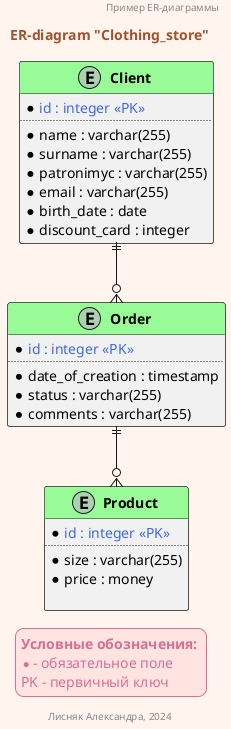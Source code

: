 @startuml Library_ER_Diagram
'Автор: Лисняк А.В. (aleksandra.lisnyak@mail.ru)

!function $autogenerated($a)
!return "<color:RoyalBlue>" + $a + " << PK>></color>"
!endfunction

!function $setBold($a)
!return "<b>" + $a + " </b>"
!endfunction

skinparam BackgroundColor SeaShell
skinparam LegendBackgroundColor MistyRose
skinparam LegendBorderColor PaleVioletRed
skinparam LegendFontColor PaleVioletRed

skinparam Class {
    HeaderBackgroundColor PaleGreen
}

skinparam TitleFontColor Sienna

Header Пример ER-диаграммы
Title ER-diagram "Clothing_store"

entity "$setBold("Client")" as client {
    * $autogenerated("id : integer")
    ..
    * name : varchar(255)
    * surname : varchar(255)
    * patronimyc : varchar(255)
    * email : varchar(255)
    * birth_date : date
    * discount_card : integer
}

entity "$setBold("Product")" as product {
    * $autogenerated("id : integer")
    ..
    * size : varchar(255) 
    * price : money
    
}

entity "$setBold("Order")" as order {
    * $autogenerated("id : integer")
    ..
    * date_of_creation : timestamp
    * status : varchar(255)
    * comments : varchar(255)
}




client ||--o{ order
order ||--o{ product



legend right
$setBold("Условные обозначения:")
* - обязательное поле
PK - первичный ключ
end legend

footer Лисняк Александра, 2024

@enduml
